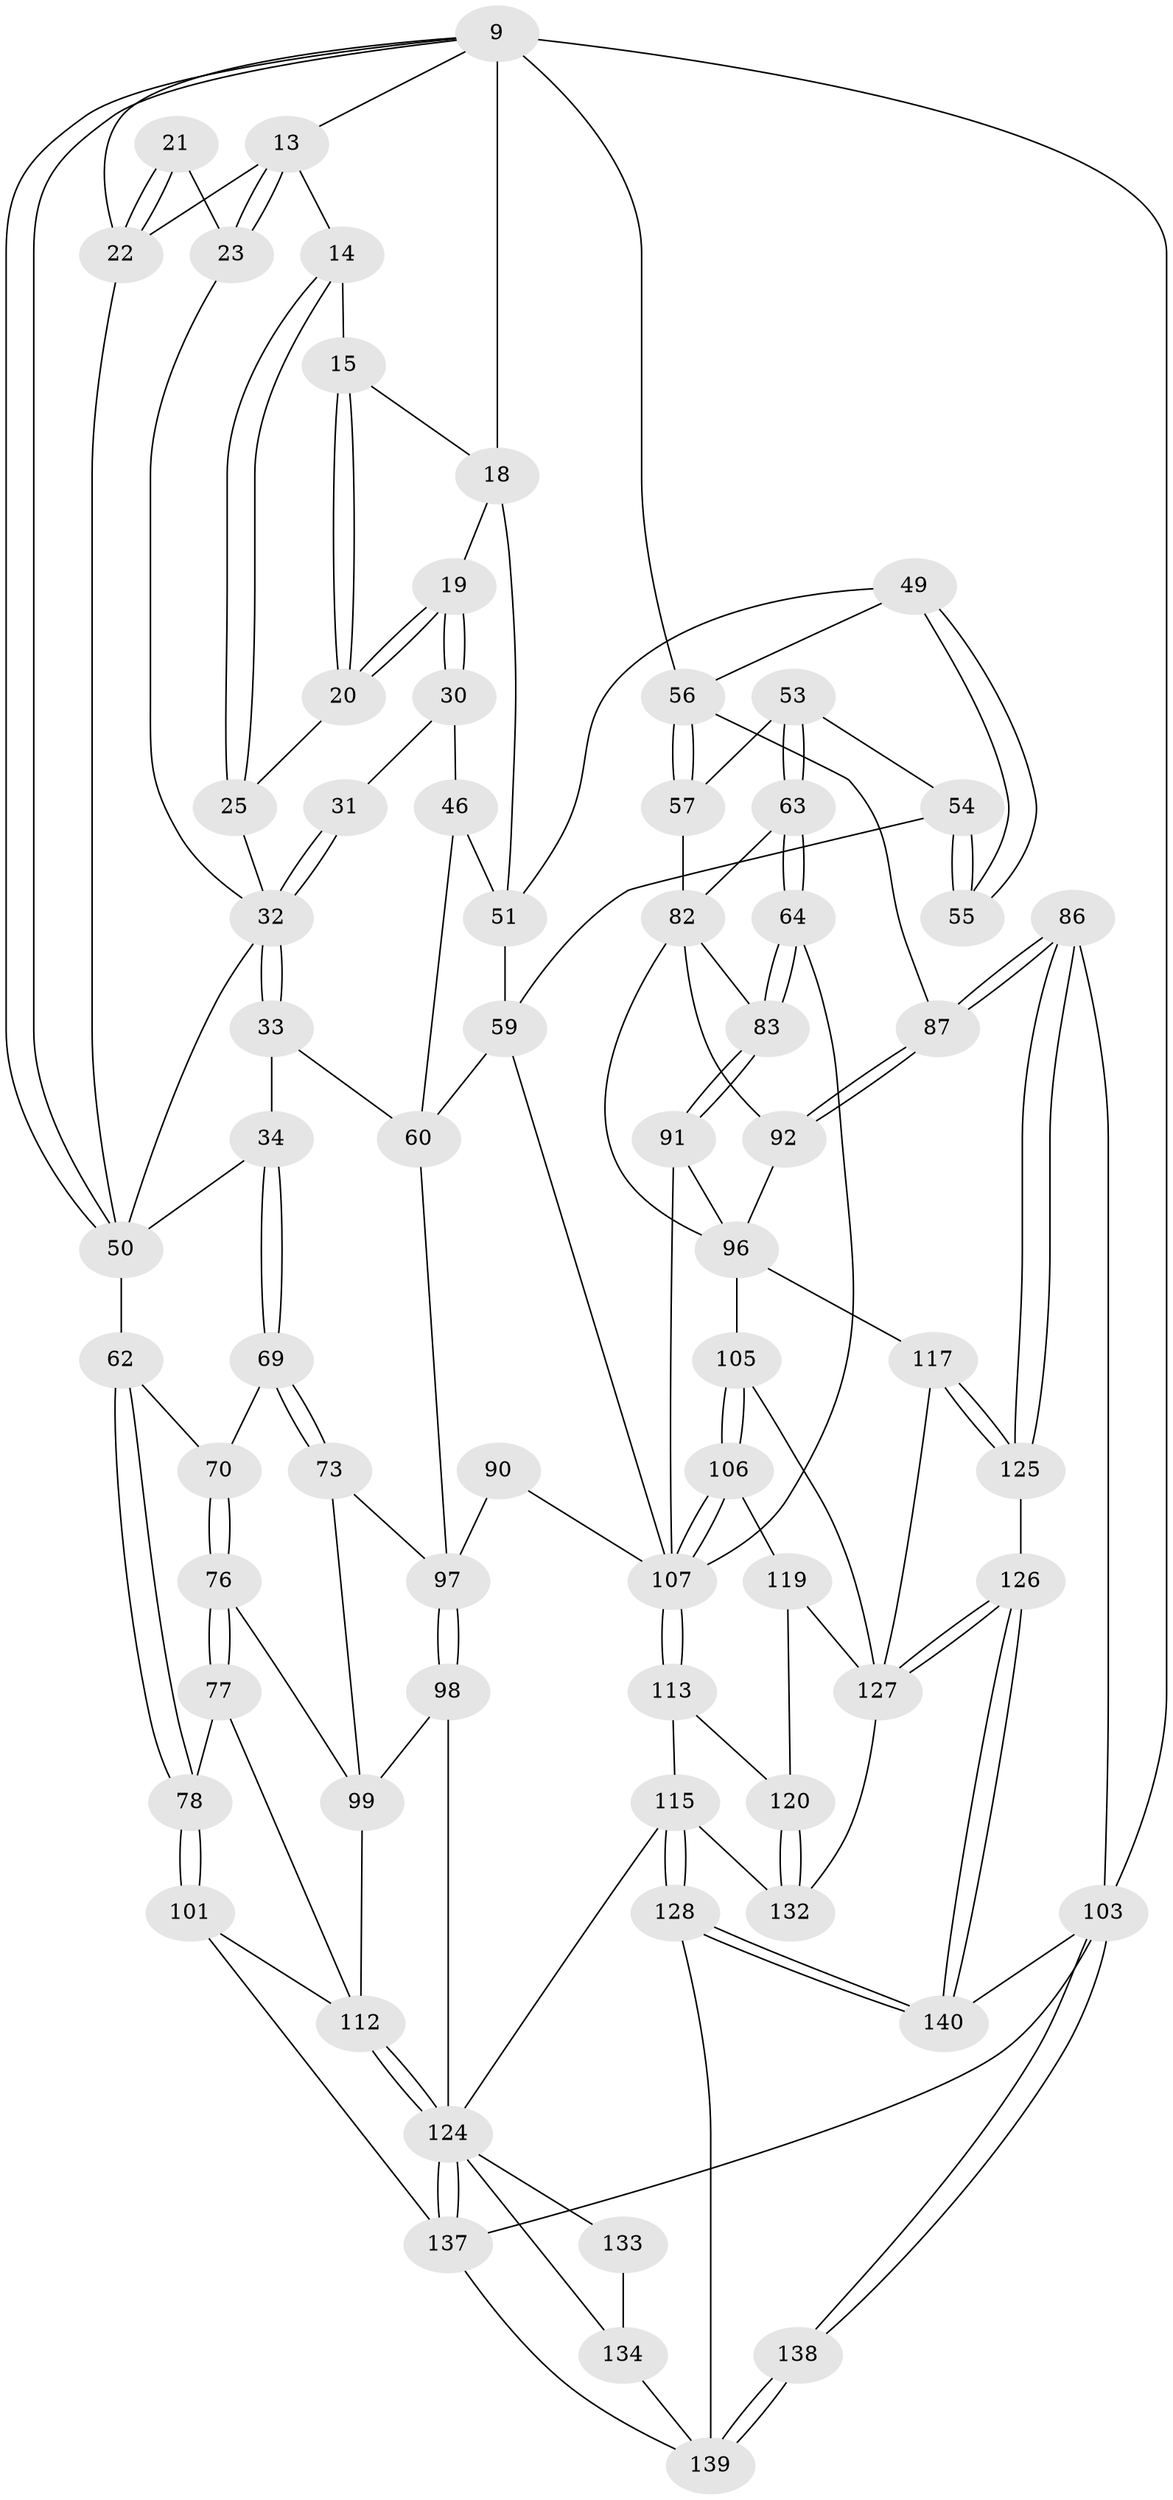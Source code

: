 // original degree distribution, {3: 0.014285714285714285, 4: 0.2357142857142857, 5: 0.5285714285714286, 6: 0.22142857142857142}
// Generated by graph-tools (version 1.1) at 2025/00/03/09/25 05:00:36]
// undirected, 70 vertices, 158 edges
graph export_dot {
graph [start="1"]
  node [color=gray90,style=filled];
  9 [pos="+0+0",super="+8+7"];
  13 [pos="+0.2544212827045742+0",super="+12"];
  14 [pos="+0.2972879638249177+0.004698389628165051"];
  15 [pos="+0.4346911605848+0.07770769871204682"];
  18 [pos="+0.5387003015124646+0.1637715094440885",super="+17+16"];
  19 [pos="+0.49211435857255337+0.18120577602496635"];
  20 [pos="+0.4469589306080653+0.1547216175258279"];
  21 [pos="+0.1333484849215268+0.20823539612881273"];
  22 [pos="+0.08460164083684085+0.2376251464912745",super="+11"];
  23 [pos="+0.2153593467074772+0.19180762264170825"];
  25 [pos="+0.33393917230756526+0.13070015767505497",super="+24"];
  30 [pos="+0.47542468949171607+0.24345001180574777"];
  31 [pos="+0.4153081112235758+0.22809846720510402"];
  32 [pos="+0.3570372524749306+0.2730966564572828",super="+29+28"];
  33 [pos="+0.3178183480575345+0.33460566207686554"];
  34 [pos="+0.2814533735388956+0.3326920453677608"];
  46 [pos="+0.498569280580508+0.29835803613238693",super="+43"];
  49 [pos="+0.8407208092387598+0.25131448826790986",super="+37+38"];
  50 [pos="+0+0.349194284923229",super="+45"];
  51 [pos="+0.5469793668632694+0.35029580573297614",super="+39+40"];
  53 [pos="+0.755453726297189+0.3616144987408347"];
  54 [pos="+0.6983567912416467+0.3128539900119911"];
  55 [pos="+0.6905357711866469+0.2815192167548483"];
  56 [pos="+1+0.21464930269637697",super="+41+42+36+6+48"];
  57 [pos="+0.9125906326523776+0.3895181012761548",super="+52"];
  59 [pos="+0.5725154944620622+0.4113865832922547",super="+58"];
  60 [pos="+0.4016123094864822+0.4158514404853877",super="+47"];
  62 [pos="+0+0.3956405344676847",super="+61"];
  63 [pos="+0.739895059932893+0.4677284617552862"];
  64 [pos="+0.7293259305495304+0.4795658871041061"];
  69 [pos="+0.2258687026124015+0.47724078836941386"];
  70 [pos="+0.1013001692295971+0.4392223163910782"];
  73 [pos="+0.22802124171884516+0.4882808415969591"];
  76 [pos="+0.14232618692029314+0.5945318686630084"];
  77 [pos="+0.08187100075207918+0.6242998672808966"];
  78 [pos="+0+0.5504256333102215"];
  82 [pos="+0.8710630138192531+0.5618926768446297",super="+68"];
  83 [pos="+0.8244294637798785+0.5900961233758993"];
  86 [pos="+1+0.8953765594556027"];
  87 [pos="+1+0.8137625542716186",super="+74"];
  90 [pos="+0.6069970369682736+0.6888235137866867",super="+79"];
  91 [pos="+0.7894073582868452+0.6362147089961447"];
  92 [pos="+1+0.7546294157761204",super="+80+75"];
  96 [pos="+0.907964925144266+0.663490879644729",super="+95+94"];
  97 [pos="+0.40599812818109965+0.6517486341034463",super="+72+71"];
  98 [pos="+0.3477418560946688+0.7134573703223742"];
  99 [pos="+0.33893960347311336+0.7121844593507416",super="+84"];
  101 [pos="+0+0.6725717528529505"];
  103 [pos="+0+1",super="+85"];
  105 [pos="+0.8137681226281092+0.6940311731679796",super="+104"];
  106 [pos="+0.7567476829199378+0.7734123285273679"];
  107 [pos="+0.6262832484380385+0.7297503298015101",super="+89+88+66"];
  112 [pos="+0.136154123215353+0.7876861970679484",super="+100"];
  113 [pos="+0.6028857403317744+0.8182265214077007"];
  115 [pos="+0.5081599801633293+0.9738106542055008",super="+114"];
  117 [pos="+0.8842586488024651+0.8383707793433834",super="+111"];
  119 [pos="+0.7629604156063101+0.8634548944219265",super="+110"];
  120 [pos="+0.7339546129943406+0.8649972050734597"];
  124 [pos="+0.12202917810021921+0.8395247761632627",super="+123+122"];
  125 [pos="+0.8973975166441801+0.8669033062996565"];
  126 [pos="+0.8559390415061214+1"];
  127 [pos="+0.8023564617274651+0.9458720071951069",super="+121+118+109"];
  128 [pos="+0.47934235815267495+1"];
  132 [pos="+0.678027671375241+0.9197966072817485"];
  133 [pos="+0.24198112483906234+0.8854200419867027"];
  134 [pos="+0.1996606876560222+0.9529704920514718",super="+130+131"];
  137 [pos="+0.11397129186564718+0.8507669649852788",super="+102"];
  138 [pos="+0+1"];
  139 [pos="+0.08116443506863401+1",super="+129+135+136"];
  140 [pos="+0.9371869564331118+1"];
  9 -- 50;
  9 -- 50;
  9 -- 103 [weight=2];
  9 -- 56 [weight=3];
  9 -- 22;
  9 -- 18 [weight=2];
  9 -- 13;
  13 -- 14;
  13 -- 23;
  13 -- 23;
  13 -- 22;
  14 -- 15;
  14 -- 25;
  14 -- 25;
  15 -- 20;
  15 -- 20;
  15 -- 18;
  18 -- 19;
  18 -- 51;
  19 -- 20;
  19 -- 20;
  19 -- 30;
  19 -- 30;
  20 -- 25;
  21 -- 22 [weight=2];
  21 -- 22;
  21 -- 23;
  22 -- 50;
  23 -- 32;
  25 -- 32 [weight=2];
  30 -- 31;
  30 -- 46;
  31 -- 32 [weight=2];
  31 -- 32;
  32 -- 33;
  32 -- 33;
  32 -- 50;
  33 -- 34;
  33 -- 60;
  34 -- 69;
  34 -- 69;
  34 -- 50;
  46 -- 51 [weight=2];
  46 -- 60;
  49 -- 55 [weight=2];
  49 -- 55;
  49 -- 56 [weight=2];
  49 -- 51;
  50 -- 62 [weight=2];
  51 -- 59;
  53 -- 54;
  53 -- 63;
  53 -- 63;
  53 -- 57;
  54 -- 55;
  54 -- 55;
  54 -- 59;
  56 -- 57 [weight=2];
  56 -- 57;
  56 -- 87;
  57 -- 82;
  59 -- 60;
  59 -- 107;
  60 -- 97;
  62 -- 78;
  62 -- 78;
  62 -- 70;
  63 -- 64;
  63 -- 64;
  63 -- 82;
  64 -- 83;
  64 -- 83;
  64 -- 107;
  69 -- 70;
  69 -- 73;
  69 -- 73;
  70 -- 76;
  70 -- 76;
  73 -- 97;
  73 -- 99;
  76 -- 77;
  76 -- 77;
  76 -- 99;
  77 -- 78;
  77 -- 112;
  78 -- 101;
  78 -- 101;
  82 -- 83;
  82 -- 96;
  82 -- 92;
  83 -- 91;
  83 -- 91;
  86 -- 87;
  86 -- 87;
  86 -- 125;
  86 -- 125;
  86 -- 103;
  87 -- 92 [weight=2];
  87 -- 92;
  90 -- 97 [weight=2];
  90 -- 107 [weight=2];
  91 -- 107;
  91 -- 96;
  92 -- 96 [weight=2];
  96 -- 105 [weight=2];
  96 -- 117;
  97 -- 98;
  97 -- 98;
  98 -- 99;
  98 -- 124;
  99 -- 112;
  101 -- 112;
  101 -- 137;
  103 -- 138;
  103 -- 138;
  103 -- 140;
  103 -- 137;
  105 -- 106;
  105 -- 106;
  105 -- 127;
  106 -- 107;
  106 -- 107;
  106 -- 119;
  107 -- 113;
  107 -- 113;
  112 -- 124;
  112 -- 124;
  113 -- 120;
  113 -- 115;
  115 -- 128;
  115 -- 128;
  115 -- 124;
  115 -- 132;
  117 -- 125;
  117 -- 125;
  117 -- 127 [weight=2];
  119 -- 120;
  119 -- 127 [weight=2];
  120 -- 132;
  120 -- 132;
  124 -- 137;
  124 -- 137;
  124 -- 133;
  124 -- 134;
  125 -- 126;
  126 -- 127;
  126 -- 127;
  126 -- 140;
  126 -- 140;
  127 -- 132;
  128 -- 140;
  128 -- 140;
  128 -- 139;
  133 -- 134 [weight=2];
  134 -- 139 [weight=2];
  137 -- 139;
  138 -- 139 [weight=2];
  138 -- 139;
}
